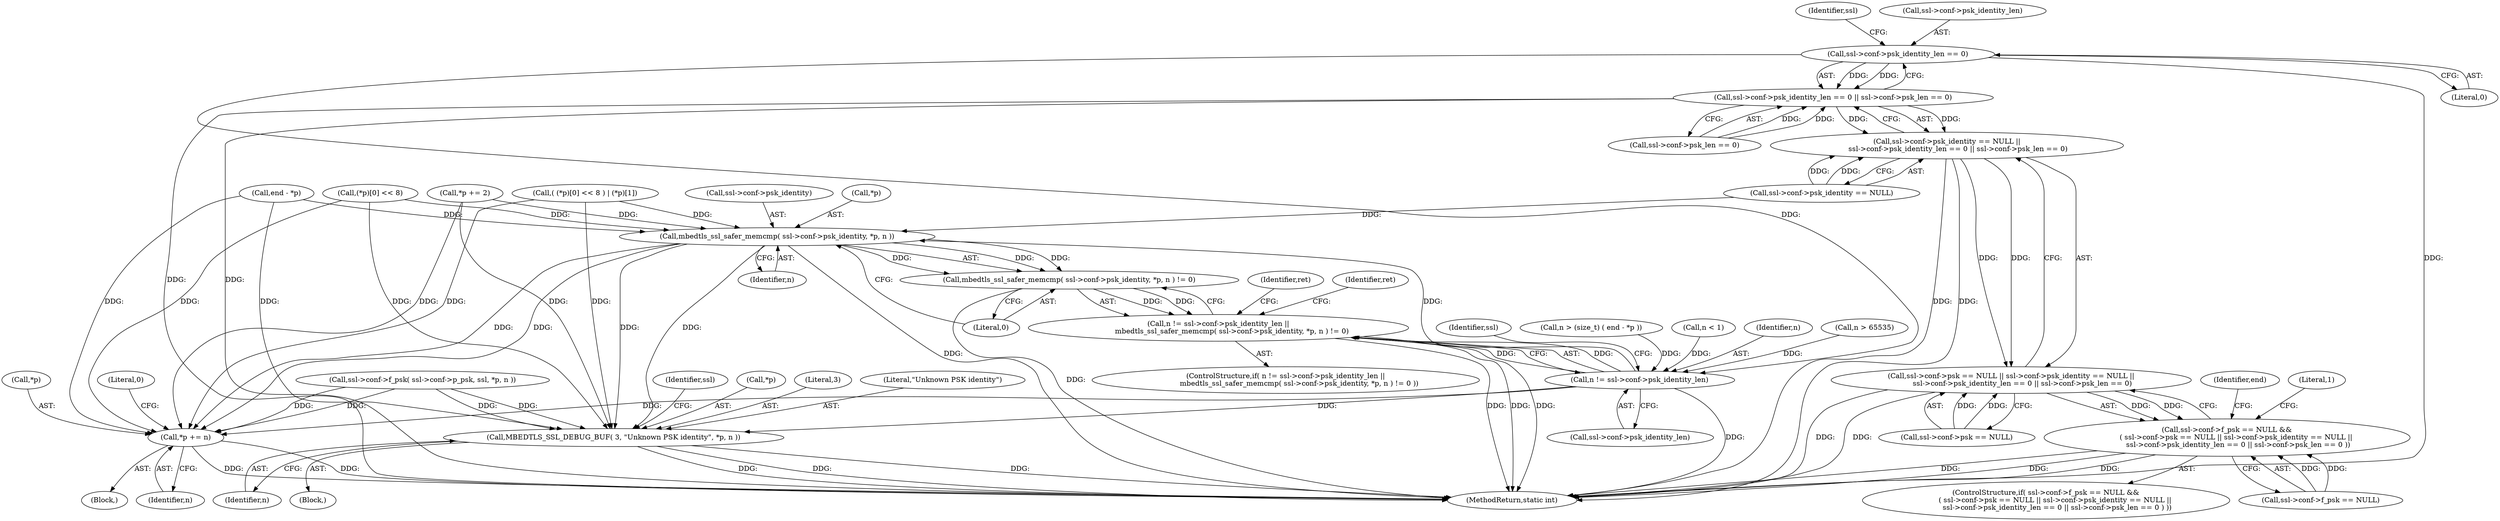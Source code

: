digraph "0_mbedtls_83c9f495ffe70c7dd280b41fdfd4881485a3bc28@pointer" {
"1000138" [label="(Call,ssl->conf->psk_identity_len == 0)"];
"1000137" [label="(Call,ssl->conf->psk_identity_len == 0 || ssl->conf->psk_len == 0)"];
"1000129" [label="(Call,ssl->conf->psk_identity == NULL ||\n          ssl->conf->psk_identity_len == 0 || ssl->conf->psk_len == 0)"];
"1000121" [label="(Call,ssl->conf->psk == NULL || ssl->conf->psk_identity == NULL ||\n          ssl->conf->psk_identity_len == 0 || ssl->conf->psk_len == 0)"];
"1000113" [label="(Call,ssl->conf->f_psk == NULL &&\n        ( ssl->conf->psk == NULL || ssl->conf->psk_identity == NULL ||\n          ssl->conf->psk_identity_len == 0 || ssl->conf->psk_len == 0 ))"];
"1000240" [label="(Call,n != ssl->conf->psk_identity_len)"];
"1000239" [label="(Call,n != ssl->conf->psk_identity_len ||\n            mbedtls_ssl_safer_memcmp( ssl->conf->psk_identity, *p, n ) != 0)"];
"1000248" [label="(Call,mbedtls_ssl_safer_memcmp( ssl->conf->psk_identity, *p, n ))"];
"1000247" [label="(Call,mbedtls_ssl_safer_memcmp( ssl->conf->psk_identity, *p, n ) != 0)"];
"1000267" [label="(Call,MBEDTLS_SSL_DEBUG_BUF( 3, \"Unknown PSK identity\", *p, n ))"];
"1000279" [label="(Call,*p += n)"];
"1000285" [label="(MethodReturn,static int)"];
"1000242" [label="(Call,ssl->conf->psk_identity_len)"];
"1000251" [label="(Identifier,ssl)"];
"1000201" [label="(Call,end - *p)"];
"1000284" [label="(Literal,0)"];
"1000112" [label="(ControlStructure,if( ssl->conf->f_psk == NULL &&\n        ( ssl->conf->psk == NULL || ssl->conf->psk_identity == NULL ||\n          ssl->conf->psk_identity_len == 0 || ssl->conf->psk_len == 0 ) ))"];
"1000114" [label="(Call,ssl->conf->f_psk == NULL)"];
"1000279" [label="(Call,*p += n)"];
"1000249" [label="(Call,ssl->conf->psk_identity)"];
"1000184" [label="(Call,*p += 2)"];
"1000264" [label="(Identifier,ret)"];
"1000129" [label="(Call,ssl->conf->psk_identity == NULL ||\n          ssl->conf->psk_identity_len == 0 || ssl->conf->psk_len == 0)"];
"1000197" [label="(Call,n > (size_t) ( end - *p ))"];
"1000222" [label="(Call,ssl->conf->f_psk( ssl->conf->p_psk, ssl, *p, n ))"];
"1000256" [label="(Identifier,n)"];
"1000138" [label="(Call,ssl->conf->psk_identity_len == 0)"];
"1000267" [label="(Call,MBEDTLS_SSL_DEBUG_BUF( 3, \"Unknown PSK identity\", *p, n ))"];
"1000190" [label="(Call,n < 1)"];
"1000274" [label="(Identifier,ssl)"];
"1000106" [label="(Block,)"];
"1000270" [label="(Call,*p)"];
"1000130" [label="(Call,ssl->conf->psk_identity == NULL)"];
"1000280" [label="(Call,*p)"];
"1000113" [label="(Call,ssl->conf->f_psk == NULL &&\n        ( ssl->conf->psk == NULL || ssl->conf->psk_identity == NULL ||\n          ssl->conf->psk_identity_len == 0 || ssl->conf->psk_len == 0 ))"];
"1000248" [label="(Call,mbedtls_ssl_safer_memcmp( ssl->conf->psk_identity, *p, n ))"];
"1000260" [label="(Identifier,ret)"];
"1000122" [label="(Call,ssl->conf->psk == NULL)"];
"1000154" [label="(Literal,1)"];
"1000145" [label="(Call,ssl->conf->psk_len == 0)"];
"1000148" [label="(Identifier,ssl)"];
"1000254" [label="(Call,*p)"];
"1000241" [label="(Identifier,n)"];
"1000174" [label="(Call,(*p)[0] << 8)"];
"1000266" [label="(Block,)"];
"1000272" [label="(Identifier,n)"];
"1000238" [label="(ControlStructure,if( n != ssl->conf->psk_identity_len ||\n            mbedtls_ssl_safer_memcmp( ssl->conf->psk_identity, *p, n ) != 0 ))"];
"1000268" [label="(Literal,3)"];
"1000240" [label="(Call,n != ssl->conf->psk_identity_len)"];
"1000247" [label="(Call,mbedtls_ssl_safer_memcmp( ssl->conf->psk_identity, *p, n ) != 0)"];
"1000269" [label="(Literal,\"Unknown PSK identity\")"];
"1000173" [label="(Call,( (*p)[0] << 8 ) | (*p)[1])"];
"1000144" [label="(Literal,0)"];
"1000139" [label="(Call,ssl->conf->psk_identity_len)"];
"1000121" [label="(Call,ssl->conf->psk == NULL || ssl->conf->psk_identity == NULL ||\n          ssl->conf->psk_identity_len == 0 || ssl->conf->psk_len == 0)"];
"1000137" [label="(Call,ssl->conf->psk_identity_len == 0 || ssl->conf->psk_len == 0)"];
"1000194" [label="(Call,n > 65535)"];
"1000257" [label="(Literal,0)"];
"1000239" [label="(Call,n != ssl->conf->psk_identity_len ||\n            mbedtls_ssl_safer_memcmp( ssl->conf->psk_identity, *p, n ) != 0)"];
"1000161" [label="(Identifier,end)"];
"1000282" [label="(Identifier,n)"];
"1000138" -> "1000137"  [label="AST: "];
"1000138" -> "1000144"  [label="CFG: "];
"1000139" -> "1000138"  [label="AST: "];
"1000144" -> "1000138"  [label="AST: "];
"1000148" -> "1000138"  [label="CFG: "];
"1000137" -> "1000138"  [label="CFG: "];
"1000138" -> "1000285"  [label="DDG: "];
"1000138" -> "1000137"  [label="DDG: "];
"1000138" -> "1000137"  [label="DDG: "];
"1000138" -> "1000240"  [label="DDG: "];
"1000137" -> "1000129"  [label="AST: "];
"1000137" -> "1000145"  [label="CFG: "];
"1000145" -> "1000137"  [label="AST: "];
"1000129" -> "1000137"  [label="CFG: "];
"1000137" -> "1000285"  [label="DDG: "];
"1000137" -> "1000285"  [label="DDG: "];
"1000137" -> "1000129"  [label="DDG: "];
"1000137" -> "1000129"  [label="DDG: "];
"1000145" -> "1000137"  [label="DDG: "];
"1000145" -> "1000137"  [label="DDG: "];
"1000129" -> "1000121"  [label="AST: "];
"1000129" -> "1000130"  [label="CFG: "];
"1000130" -> "1000129"  [label="AST: "];
"1000121" -> "1000129"  [label="CFG: "];
"1000129" -> "1000285"  [label="DDG: "];
"1000129" -> "1000285"  [label="DDG: "];
"1000129" -> "1000121"  [label="DDG: "];
"1000129" -> "1000121"  [label="DDG: "];
"1000130" -> "1000129"  [label="DDG: "];
"1000130" -> "1000129"  [label="DDG: "];
"1000121" -> "1000113"  [label="AST: "];
"1000121" -> "1000122"  [label="CFG: "];
"1000122" -> "1000121"  [label="AST: "];
"1000113" -> "1000121"  [label="CFG: "];
"1000121" -> "1000285"  [label="DDG: "];
"1000121" -> "1000285"  [label="DDG: "];
"1000121" -> "1000113"  [label="DDG: "];
"1000121" -> "1000113"  [label="DDG: "];
"1000122" -> "1000121"  [label="DDG: "];
"1000122" -> "1000121"  [label="DDG: "];
"1000113" -> "1000112"  [label="AST: "];
"1000113" -> "1000114"  [label="CFG: "];
"1000114" -> "1000113"  [label="AST: "];
"1000154" -> "1000113"  [label="CFG: "];
"1000161" -> "1000113"  [label="CFG: "];
"1000113" -> "1000285"  [label="DDG: "];
"1000113" -> "1000285"  [label="DDG: "];
"1000113" -> "1000285"  [label="DDG: "];
"1000114" -> "1000113"  [label="DDG: "];
"1000114" -> "1000113"  [label="DDG: "];
"1000240" -> "1000239"  [label="AST: "];
"1000240" -> "1000242"  [label="CFG: "];
"1000241" -> "1000240"  [label="AST: "];
"1000242" -> "1000240"  [label="AST: "];
"1000251" -> "1000240"  [label="CFG: "];
"1000239" -> "1000240"  [label="CFG: "];
"1000240" -> "1000285"  [label="DDG: "];
"1000240" -> "1000239"  [label="DDG: "];
"1000240" -> "1000239"  [label="DDG: "];
"1000194" -> "1000240"  [label="DDG: "];
"1000190" -> "1000240"  [label="DDG: "];
"1000197" -> "1000240"  [label="DDG: "];
"1000240" -> "1000248"  [label="DDG: "];
"1000240" -> "1000267"  [label="DDG: "];
"1000240" -> "1000279"  [label="DDG: "];
"1000239" -> "1000238"  [label="AST: "];
"1000239" -> "1000247"  [label="CFG: "];
"1000247" -> "1000239"  [label="AST: "];
"1000260" -> "1000239"  [label="CFG: "];
"1000264" -> "1000239"  [label="CFG: "];
"1000239" -> "1000285"  [label="DDG: "];
"1000239" -> "1000285"  [label="DDG: "];
"1000239" -> "1000285"  [label="DDG: "];
"1000247" -> "1000239"  [label="DDG: "];
"1000247" -> "1000239"  [label="DDG: "];
"1000248" -> "1000247"  [label="AST: "];
"1000248" -> "1000256"  [label="CFG: "];
"1000249" -> "1000248"  [label="AST: "];
"1000254" -> "1000248"  [label="AST: "];
"1000256" -> "1000248"  [label="AST: "];
"1000257" -> "1000248"  [label="CFG: "];
"1000248" -> "1000285"  [label="DDG: "];
"1000248" -> "1000247"  [label="DDG: "];
"1000248" -> "1000247"  [label="DDG: "];
"1000248" -> "1000247"  [label="DDG: "];
"1000130" -> "1000248"  [label="DDG: "];
"1000184" -> "1000248"  [label="DDG: "];
"1000174" -> "1000248"  [label="DDG: "];
"1000201" -> "1000248"  [label="DDG: "];
"1000173" -> "1000248"  [label="DDG: "];
"1000248" -> "1000267"  [label="DDG: "];
"1000248" -> "1000267"  [label="DDG: "];
"1000248" -> "1000279"  [label="DDG: "];
"1000248" -> "1000279"  [label="DDG: "];
"1000247" -> "1000257"  [label="CFG: "];
"1000257" -> "1000247"  [label="AST: "];
"1000247" -> "1000285"  [label="DDG: "];
"1000267" -> "1000266"  [label="AST: "];
"1000267" -> "1000272"  [label="CFG: "];
"1000268" -> "1000267"  [label="AST: "];
"1000269" -> "1000267"  [label="AST: "];
"1000270" -> "1000267"  [label="AST: "];
"1000272" -> "1000267"  [label="AST: "];
"1000274" -> "1000267"  [label="CFG: "];
"1000267" -> "1000285"  [label="DDG: "];
"1000267" -> "1000285"  [label="DDG: "];
"1000267" -> "1000285"  [label="DDG: "];
"1000184" -> "1000267"  [label="DDG: "];
"1000222" -> "1000267"  [label="DDG: "];
"1000222" -> "1000267"  [label="DDG: "];
"1000174" -> "1000267"  [label="DDG: "];
"1000201" -> "1000267"  [label="DDG: "];
"1000173" -> "1000267"  [label="DDG: "];
"1000279" -> "1000106"  [label="AST: "];
"1000279" -> "1000282"  [label="CFG: "];
"1000280" -> "1000279"  [label="AST: "];
"1000282" -> "1000279"  [label="AST: "];
"1000284" -> "1000279"  [label="CFG: "];
"1000279" -> "1000285"  [label="DDG: "];
"1000279" -> "1000285"  [label="DDG: "];
"1000222" -> "1000279"  [label="DDG: "];
"1000222" -> "1000279"  [label="DDG: "];
"1000184" -> "1000279"  [label="DDG: "];
"1000174" -> "1000279"  [label="DDG: "];
"1000201" -> "1000279"  [label="DDG: "];
"1000173" -> "1000279"  [label="DDG: "];
}
